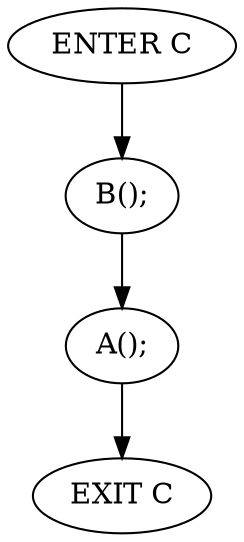digraph G {
  0 [ label="ENTER C" ];
  1 [ label="EXIT C" ];
  2 [ label="B();" ];
  3 [ label="A();" ];
  0 -> 2;
  2 -> 3;
  3 -> 1;
}
